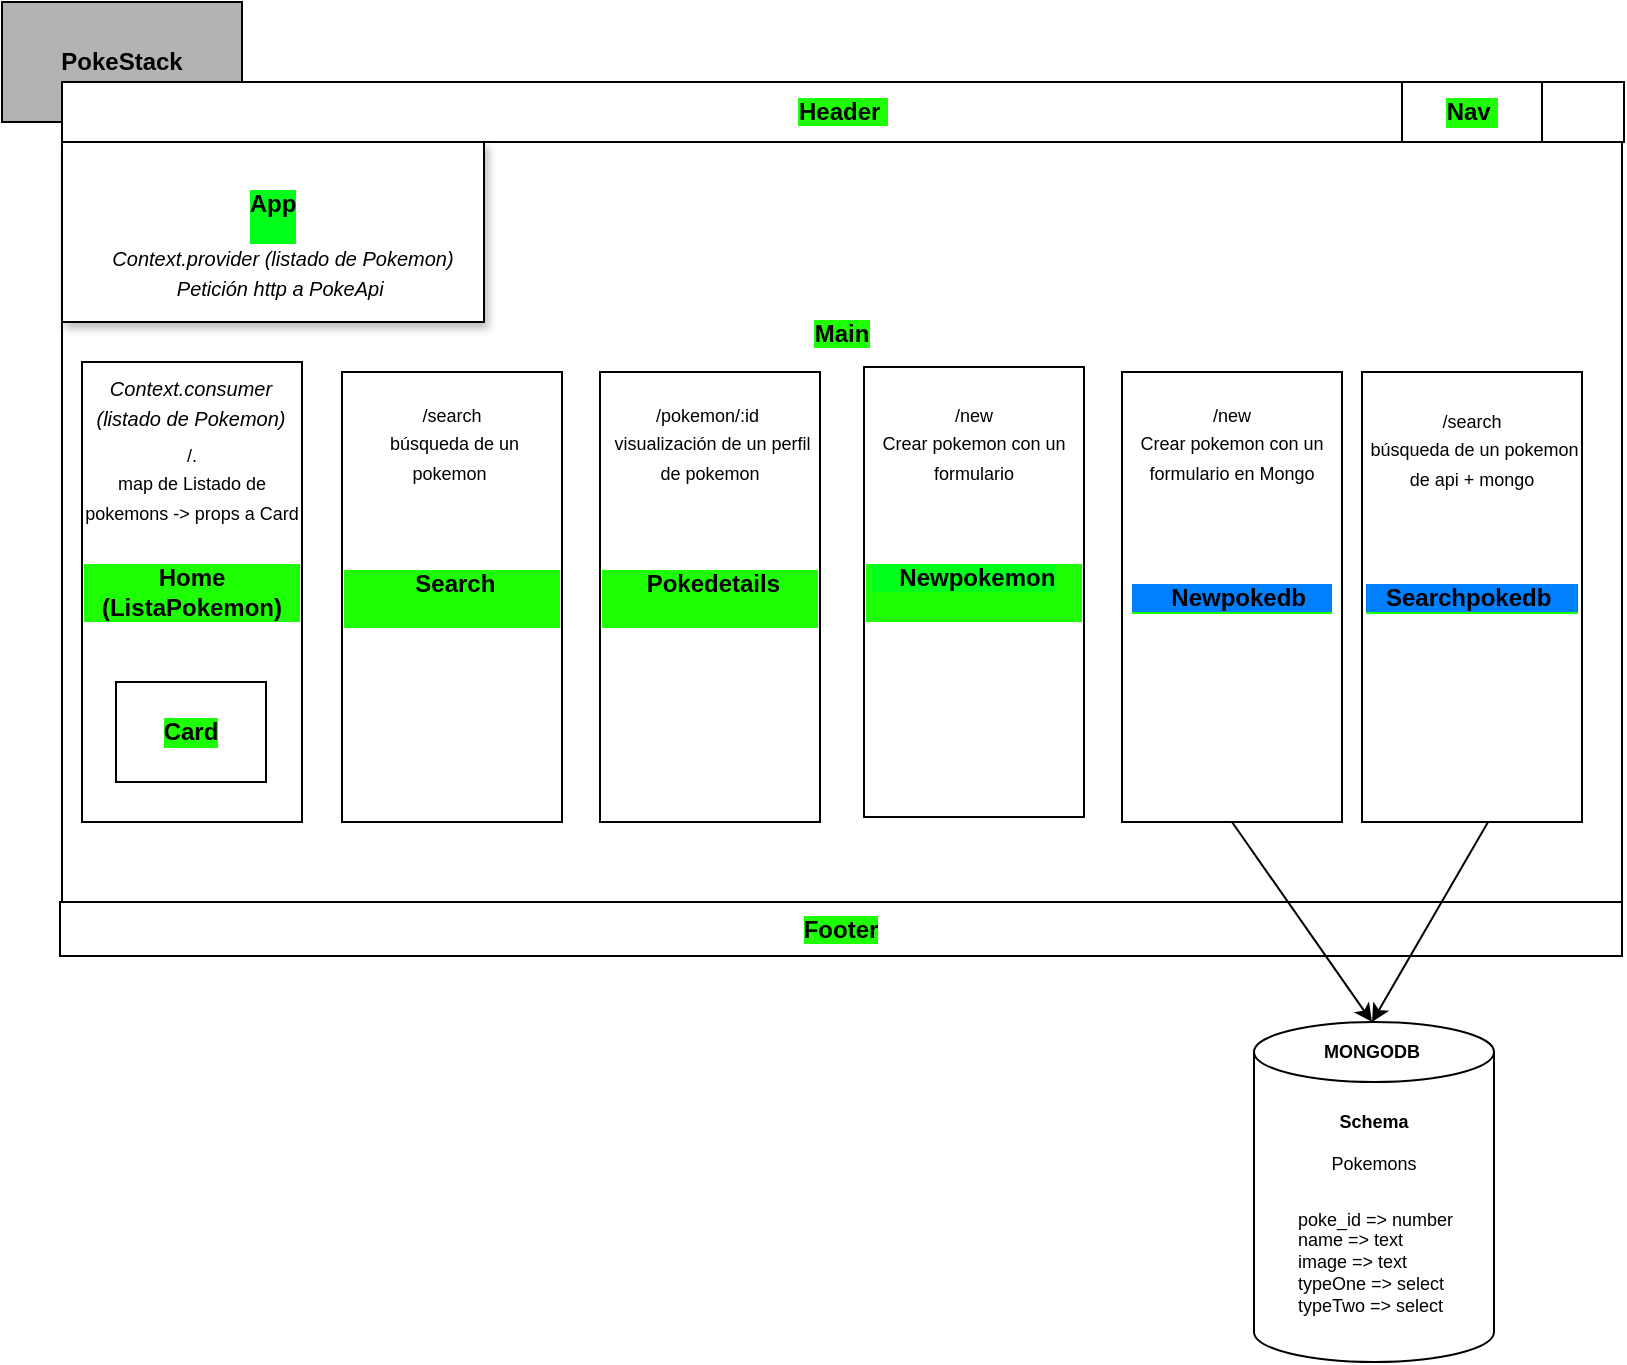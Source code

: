 <mxfile version="16.0.2" type="github">
  <diagram id="IwSsrIOJAKpcAU1nMPrH" name="Page-1">
    <mxGraphModel dx="1859" dy="832" grid="1" gridSize="10" guides="1" tooltips="1" connect="1" arrows="1" fold="1" page="1" pageScale="1" pageWidth="827" pageHeight="1169" math="0" shadow="0">
      <root>
        <mxCell id="0" />
        <mxCell id="1" parent="0" />
        <mxCell id="1anfBIQ1N02F5VFbQSF0-1" value="PokeStack&lt;br&gt;" style="rounded=0;whiteSpace=wrap;html=1;fillColor=#B3B3B3;fontStyle=1" parent="1" vertex="1">
          <mxGeometry x="9" y="150" width="120" height="60" as="geometry" />
        </mxCell>
        <mxCell id="1anfBIQ1N02F5VFbQSF0-2" value="&lt;b style=&quot;color: rgb(0 , 0 , 0) ; font-family: &amp;#34;helvetica&amp;#34; ; font-size: 12px ; font-style: normal ; letter-spacing: normal ; text-align: center ; text-indent: 0px ; text-transform: none ; word-spacing: 0px ; background-color: rgb(30 , 255 , 5)&quot;&gt;Main&lt;br&gt;&lt;br&gt;&lt;br&gt;&lt;br&gt;&lt;br&gt;&lt;br&gt;&lt;br&gt;&lt;br&gt;&lt;br&gt;&lt;br&gt;&lt;br&gt;&lt;br&gt;&lt;/b&gt;" style="rounded=0;whiteSpace=wrap;html=1;" parent="1" vertex="1">
          <mxGeometry x="39" y="190" width="780" height="410" as="geometry" />
        </mxCell>
        <mxCell id="1anfBIQ1N02F5VFbQSF0-3" value="&lt;b style=&quot;background-color: rgb(30 , 255 , 5)&quot;&gt;Header&amp;nbsp;&lt;/b&gt;" style="rounded=0;whiteSpace=wrap;html=1;" parent="1" vertex="1">
          <mxGeometry x="39" y="190" width="781" height="30" as="geometry" />
        </mxCell>
        <mxCell id="1anfBIQ1N02F5VFbQSF0-4" value="&lt;span style=&quot;background-color: rgb(30 , 255 , 5)&quot;&gt;&lt;b&gt;Footer&lt;/b&gt;&lt;/span&gt;" style="rounded=0;whiteSpace=wrap;html=1;" parent="1" vertex="1">
          <mxGeometry x="38" y="600" width="781" height="27" as="geometry" />
        </mxCell>
        <mxCell id="1anfBIQ1N02F5VFbQSF0-5" value="&lt;b&gt;Nav&amp;nbsp;&lt;/b&gt;" style="rounded=0;whiteSpace=wrap;html=1;labelBackgroundColor=#1EFF05;" parent="1" vertex="1">
          <mxGeometry x="709" y="190" width="70" height="30" as="geometry" />
        </mxCell>
        <mxCell id="1anfBIQ1N02F5VFbQSF0-6" value="&lt;b&gt;Home (ListaPokemon)&lt;br&gt;&lt;/b&gt;" style="rounded=0;whiteSpace=wrap;html=1;labelBackgroundColor=#1EFF05;" parent="1" vertex="1">
          <mxGeometry x="49" y="330" width="110" height="230" as="geometry" />
        </mxCell>
        <mxCell id="1anfBIQ1N02F5VFbQSF0-7" value="&lt;b&gt;&amp;nbsp; &amp;nbsp; &amp;nbsp; &amp;nbsp; &amp;nbsp; Search&amp;nbsp; &amp;nbsp; &amp;nbsp; &amp;nbsp; &amp;nbsp; &amp;nbsp;&lt;br&gt;&lt;/b&gt;" style="rounded=0;whiteSpace=wrap;html=1;labelBackgroundColor=#1EFF05;" parent="1" vertex="1">
          <mxGeometry x="179" y="335" width="110" height="225" as="geometry" />
        </mxCell>
        <mxCell id="1anfBIQ1N02F5VFbQSF0-8" value="&lt;b style=&quot;background-color: rgb(0 , 127 , 255)&quot;&gt;&amp;nbsp; &amp;nbsp; &amp;nbsp; Newpokedb&amp;nbsp; &amp;nbsp;&amp;nbsp;&lt;/b&gt;" style="rounded=0;whiteSpace=wrap;html=1;labelBackgroundColor=#1EFF05;" parent="1" vertex="1">
          <mxGeometry x="569" y="335" width="110" height="225" as="geometry" />
        </mxCell>
        <mxCell id="1anfBIQ1N02F5VFbQSF0-10" value="&lt;b&gt;&amp;nbsp; &amp;nbsp; &amp;nbsp; Pokedetails&lt;/b&gt;&lt;b&gt;&amp;nbsp; &amp;nbsp; &amp;nbsp; &amp;nbsp; &amp;nbsp; &amp;nbsp;&lt;/b&gt;" style="rounded=0;whiteSpace=wrap;html=1;labelBackgroundColor=#1EFF05;" parent="1" vertex="1">
          <mxGeometry x="308" y="335" width="110" height="225" as="geometry" />
        </mxCell>
        <mxCell id="1anfBIQ1N02F5VFbQSF0-11" value="&lt;font style=&quot;font-size: 9px&quot;&gt;/. &lt;br&gt;map de Listado de pokemons -&amp;gt; props a Card&lt;/font&gt;" style="text;html=1;strokeColor=none;fillColor=none;align=center;verticalAlign=middle;whiteSpace=wrap;rounded=0;labelBackgroundColor=#FFFFFF;" parent="1" vertex="1">
          <mxGeometry x="49" y="375" width="110" height="30" as="geometry" />
        </mxCell>
        <mxCell id="1anfBIQ1N02F5VFbQSF0-12" value="&lt;span style=&quot;font-size: 9px&quot;&gt;/search&lt;/span&gt;&lt;br style=&quot;font-size: 9px&quot;&gt;&lt;span style=&quot;font-size: 9px&quot;&gt;&amp;nbsp;búsqueda de un pokemon&amp;nbsp;&lt;/span&gt;" style="text;html=1;strokeColor=none;fillColor=none;align=center;verticalAlign=middle;whiteSpace=wrap;rounded=0;labelBackgroundColor=#FFFFFF;" parent="1" vertex="1">
          <mxGeometry x="179" y="355" width="110" height="30" as="geometry" />
        </mxCell>
        <mxCell id="1anfBIQ1N02F5VFbQSF0-13" value="&lt;font style=&quot;font-size: 9px&quot;&gt;/new &lt;br&gt;Crear pokemon con un formulario en Mongo&lt;/font&gt;" style="text;html=1;strokeColor=none;fillColor=none;align=center;verticalAlign=middle;whiteSpace=wrap;rounded=0;labelBackgroundColor=#FFFFFF;" parent="1" vertex="1">
          <mxGeometry x="569" y="355" width="110" height="30" as="geometry" />
        </mxCell>
        <mxCell id="1anfBIQ1N02F5VFbQSF0-14" value="&lt;font&gt;&lt;font style=&quot;font-size: 9px&quot;&gt;/pokemon/:id&amp;nbsp;&lt;br&gt;&amp;nbsp;visualización de un perfil de pokemon&lt;/font&gt;&lt;br&gt;&lt;/font&gt;" style="text;html=1;strokeColor=none;fillColor=none;align=center;verticalAlign=middle;whiteSpace=wrap;rounded=0;labelBackgroundColor=#FFFFFF;" parent="1" vertex="1">
          <mxGeometry x="308" y="355" width="110" height="30" as="geometry" />
        </mxCell>
        <mxCell id="1anfBIQ1N02F5VFbQSF0-17" value="Pokemons&lt;br&gt;&lt;br&gt;&lt;br&gt;&lt;br&gt;&lt;br&gt;&lt;br&gt;" style="shape=cylinder3;whiteSpace=wrap;html=1;boundedLbl=1;backgroundOutline=1;size=15;labelBackgroundColor=#FFFFFF;fontSize=9;" parent="1" vertex="1">
          <mxGeometry x="635" y="660" width="120" height="170" as="geometry" />
        </mxCell>
        <mxCell id="1anfBIQ1N02F5VFbQSF0-19" value="&lt;div&gt;poke_id =&amp;gt; number&lt;/div&gt;name =&amp;gt; text&lt;br&gt;image =&amp;gt; text&lt;br&gt;typeOne =&amp;gt; select&lt;br&gt;typeTwo =&amp;gt; select" style="text;html=1;strokeColor=none;fillColor=none;align=left;verticalAlign=middle;whiteSpace=wrap;rounded=0;labelBackgroundColor=#FFFFFF;fontSize=9;" parent="1" vertex="1">
          <mxGeometry x="655" y="740" width="100" height="80" as="geometry" />
        </mxCell>
        <mxCell id="1anfBIQ1N02F5VFbQSF0-21" value="MONGODB" style="text;html=1;strokeColor=none;fillColor=none;align=center;verticalAlign=middle;whiteSpace=wrap;rounded=0;labelBackgroundColor=#FFFFFF;fontSize=9;fontStyle=1" parent="1" vertex="1">
          <mxGeometry x="664" y="660" width="60" height="30" as="geometry" />
        </mxCell>
        <mxCell id="x6dRJC_C10PBd-KXjl3r-2" value="Schema" style="text;html=1;strokeColor=none;fillColor=none;align=center;verticalAlign=middle;whiteSpace=wrap;rounded=0;labelBackgroundColor=#FFFFFF;fontSize=9;fontStyle=1" parent="1" vertex="1">
          <mxGeometry x="665" y="695" width="60" height="30" as="geometry" />
        </mxCell>
        <mxCell id="BqbPY-7C6xGTmt7vu28p-1" value="" style="endArrow=classic;html=1;rounded=0;exitX=0.5;exitY=1;exitDx=0;exitDy=0;entryX=0.5;entryY=0;entryDx=0;entryDy=0;" edge="1" parent="1" source="1anfBIQ1N02F5VFbQSF0-8" target="1anfBIQ1N02F5VFbQSF0-21">
          <mxGeometry width="50" height="50" relative="1" as="geometry">
            <mxPoint x="209" y="577" as="sourcePoint" />
            <mxPoint x="389" y="550" as="targetPoint" />
          </mxGeometry>
        </mxCell>
        <mxCell id="BqbPY-7C6xGTmt7vu28p-2" value="&lt;b style=&quot;background-color: rgb(0 , 127 , 255)&quot;&gt;&amp;nbsp; &amp;nbsp;Searchpokedb&amp;nbsp; &amp;nbsp;&amp;nbsp;&lt;/b&gt;" style="rounded=0;whiteSpace=wrap;html=1;labelBackgroundColor=#1EFF05;" vertex="1" parent="1">
          <mxGeometry x="689" y="335" width="110" height="225" as="geometry" />
        </mxCell>
        <mxCell id="BqbPY-7C6xGTmt7vu28p-3" value="" style="endArrow=classic;html=1;rounded=0;exitX=0.573;exitY=1;exitDx=0;exitDy=0;exitPerimeter=0;entryX=0.5;entryY=0;entryDx=0;entryDy=0;" edge="1" parent="1" source="BqbPY-7C6xGTmt7vu28p-2" target="1anfBIQ1N02F5VFbQSF0-21">
          <mxGeometry width="50" height="50" relative="1" as="geometry">
            <mxPoint x="419" y="497" as="sourcePoint" />
            <mxPoint x="390" y="550" as="targetPoint" />
          </mxGeometry>
        </mxCell>
        <mxCell id="BqbPY-7C6xGTmt7vu28p-4" value="&lt;b style=&quot;background-color: rgb(0 , 255 , 26)&quot;&gt;&amp;nbsp; &amp;nbsp; Newpokemon&lt;/b&gt;&lt;b&gt;&amp;nbsp; &amp;nbsp; &amp;nbsp; &amp;nbsp; &amp;nbsp; &amp;nbsp;&lt;/b&gt;" style="rounded=0;whiteSpace=wrap;html=1;labelBackgroundColor=#1EFF05;" vertex="1" parent="1">
          <mxGeometry x="440" y="332.5" width="110" height="225" as="geometry" />
        </mxCell>
        <mxCell id="BqbPY-7C6xGTmt7vu28p-5" value="&lt;font style=&quot;font-size: 9px&quot;&gt;/new &lt;br&gt;Crear pokemon con un formulario&lt;/font&gt;" style="text;html=1;strokeColor=none;fillColor=none;align=center;verticalAlign=middle;whiteSpace=wrap;rounded=0;labelBackgroundColor=#FFFFFF;" vertex="1" parent="1">
          <mxGeometry x="440" y="355" width="110" height="30" as="geometry" />
        </mxCell>
        <mxCell id="BqbPY-7C6xGTmt7vu28p-6" value="&lt;span style=&quot;color: rgb(0 , 0 , 0) ; font-family: &amp;#34;helvetica&amp;#34; ; font-size: 9px ; font-style: normal ; font-weight: 400 ; letter-spacing: normal ; text-indent: 0px ; text-transform: none ; word-spacing: 0px ; background-color: rgb(255 , 255 , 255) ; display: inline ; float: none&quot;&gt;/search&lt;/span&gt;&lt;br style=&quot;color: rgb(0 , 0 , 0) ; font-family: &amp;#34;helvetica&amp;#34; ; font-size: 9px ; font-style: normal ; font-weight: 400 ; letter-spacing: normal ; text-indent: 0px ; text-transform: none ; word-spacing: 0px ; background-color: rgb(255 , 255 , 255)&quot;&gt;&lt;span style=&quot;color: rgb(0 , 0 , 0) ; font-family: &amp;#34;helvetica&amp;#34; ; font-size: 9px ; font-style: normal ; font-weight: 400 ; letter-spacing: normal ; text-indent: 0px ; text-transform: none ; word-spacing: 0px ; background-color: rgb(255 , 255 , 255) ; display: inline ; float: none&quot;&gt;&amp;nbsp;búsqueda de un pokemon de api + mongo&lt;/span&gt;" style="text;whiteSpace=wrap;html=1;align=center;" vertex="1" parent="1">
          <mxGeometry x="689" y="345" width="110" height="50" as="geometry" />
        </mxCell>
        <mxCell id="BqbPY-7C6xGTmt7vu28p-7" style="edgeStyle=orthogonalEdgeStyle;rounded=0;orthogonalLoop=1;jettySize=auto;html=1;exitX=0.5;exitY=1;exitDx=0;exitDy=0;" edge="1" parent="1" source="1anfBIQ1N02F5VFbQSF0-3" target="1anfBIQ1N02F5VFbQSF0-3">
          <mxGeometry relative="1" as="geometry" />
        </mxCell>
        <mxCell id="BqbPY-7C6xGTmt7vu28p-9" value="&lt;b&gt;App&lt;br&gt;&lt;br&gt;&lt;br&gt;&lt;/b&gt;" style="rounded=0;whiteSpace=wrap;html=1;labelBackgroundColor=#00FF1A;shadow=1;" vertex="1" parent="1">
          <mxGeometry x="39" y="220" width="211" height="90" as="geometry" />
        </mxCell>
        <mxCell id="BqbPY-7C6xGTmt7vu28p-12" value="&lt;font style=&quot;font-size: 10px&quot;&gt;&lt;i&gt;&lt;font&gt;Context.provider (&lt;/font&gt;&lt;/i&gt;&lt;i&gt;listado de Pokemon)&lt;br&gt;Petición http a PokeApi&amp;nbsp;&lt;br&gt;&lt;/i&gt;&lt;/font&gt;" style="text;html=1;strokeColor=none;fillColor=none;align=center;verticalAlign=middle;whiteSpace=wrap;rounded=0;labelBackgroundColor=#FFFFFF;" vertex="1" parent="1">
          <mxGeometry x="54.5" y="270" width="189" height="30" as="geometry" />
        </mxCell>
        <mxCell id="BqbPY-7C6xGTmt7vu28p-13" value="&lt;font style=&quot;font-size: 10px&quot;&gt;&lt;i&gt;&lt;font&gt;Context.consumer &lt;br&gt;(&lt;/font&gt;&lt;/i&gt;&lt;i&gt;listado de Pokemon)&lt;/i&gt;&lt;/font&gt;" style="text;html=1;strokeColor=none;fillColor=none;align=center;verticalAlign=middle;whiteSpace=wrap;rounded=0;labelBackgroundColor=#FFFFFF;" vertex="1" parent="1">
          <mxGeometry x="9" y="335" width="189" height="30" as="geometry" />
        </mxCell>
        <mxCell id="BqbPY-7C6xGTmt7vu28p-14" value="&lt;b&gt;Card&lt;br&gt;&lt;/b&gt;" style="rounded=0;whiteSpace=wrap;html=1;labelBackgroundColor=#1EFF05;" vertex="1" parent="1">
          <mxGeometry x="66" y="490" width="75" height="50" as="geometry" />
        </mxCell>
      </root>
    </mxGraphModel>
  </diagram>
</mxfile>
